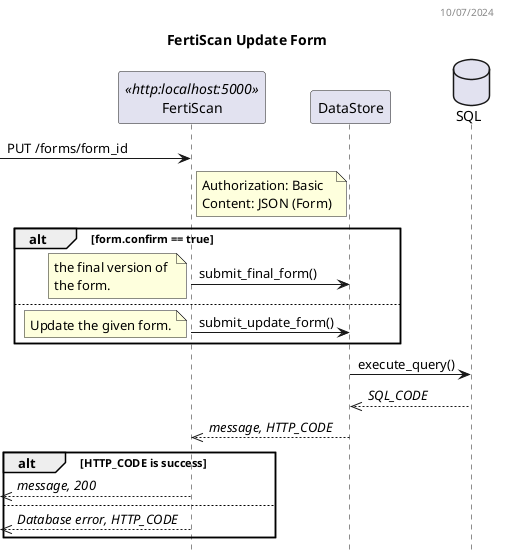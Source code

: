 @startuml FertiScan Sequence Diagram
header 10/07/2024

title FertiScan Update Form
hide empty members
hide footbox

participant FertiScan as BE <<http:localhost:5000>>
participant DataStore as DS
database SQL as DB

-> BE: PUT /forms/form_id
note right BE
  Authorization: Basic
  Content: JSON (Form)
end note
alt form.confirm == true
  BE -> DS: submit_final_form()
  note left
    the final version of 
    the form.
  end note
else
  BE -> DS: submit_update_form()
  note left
    Update the given form.
  end note
end
DS -> DB: execute_query()
DS <<-- DB: //SQL_CODE//
BE <<-- DS: //message, HTTP_CODE//
alt HTTP_CODE is success
  <<-- BE: //message, 200//
else
  <<-- BE: //Database error, HTTP_CODE//
end

@enduml

